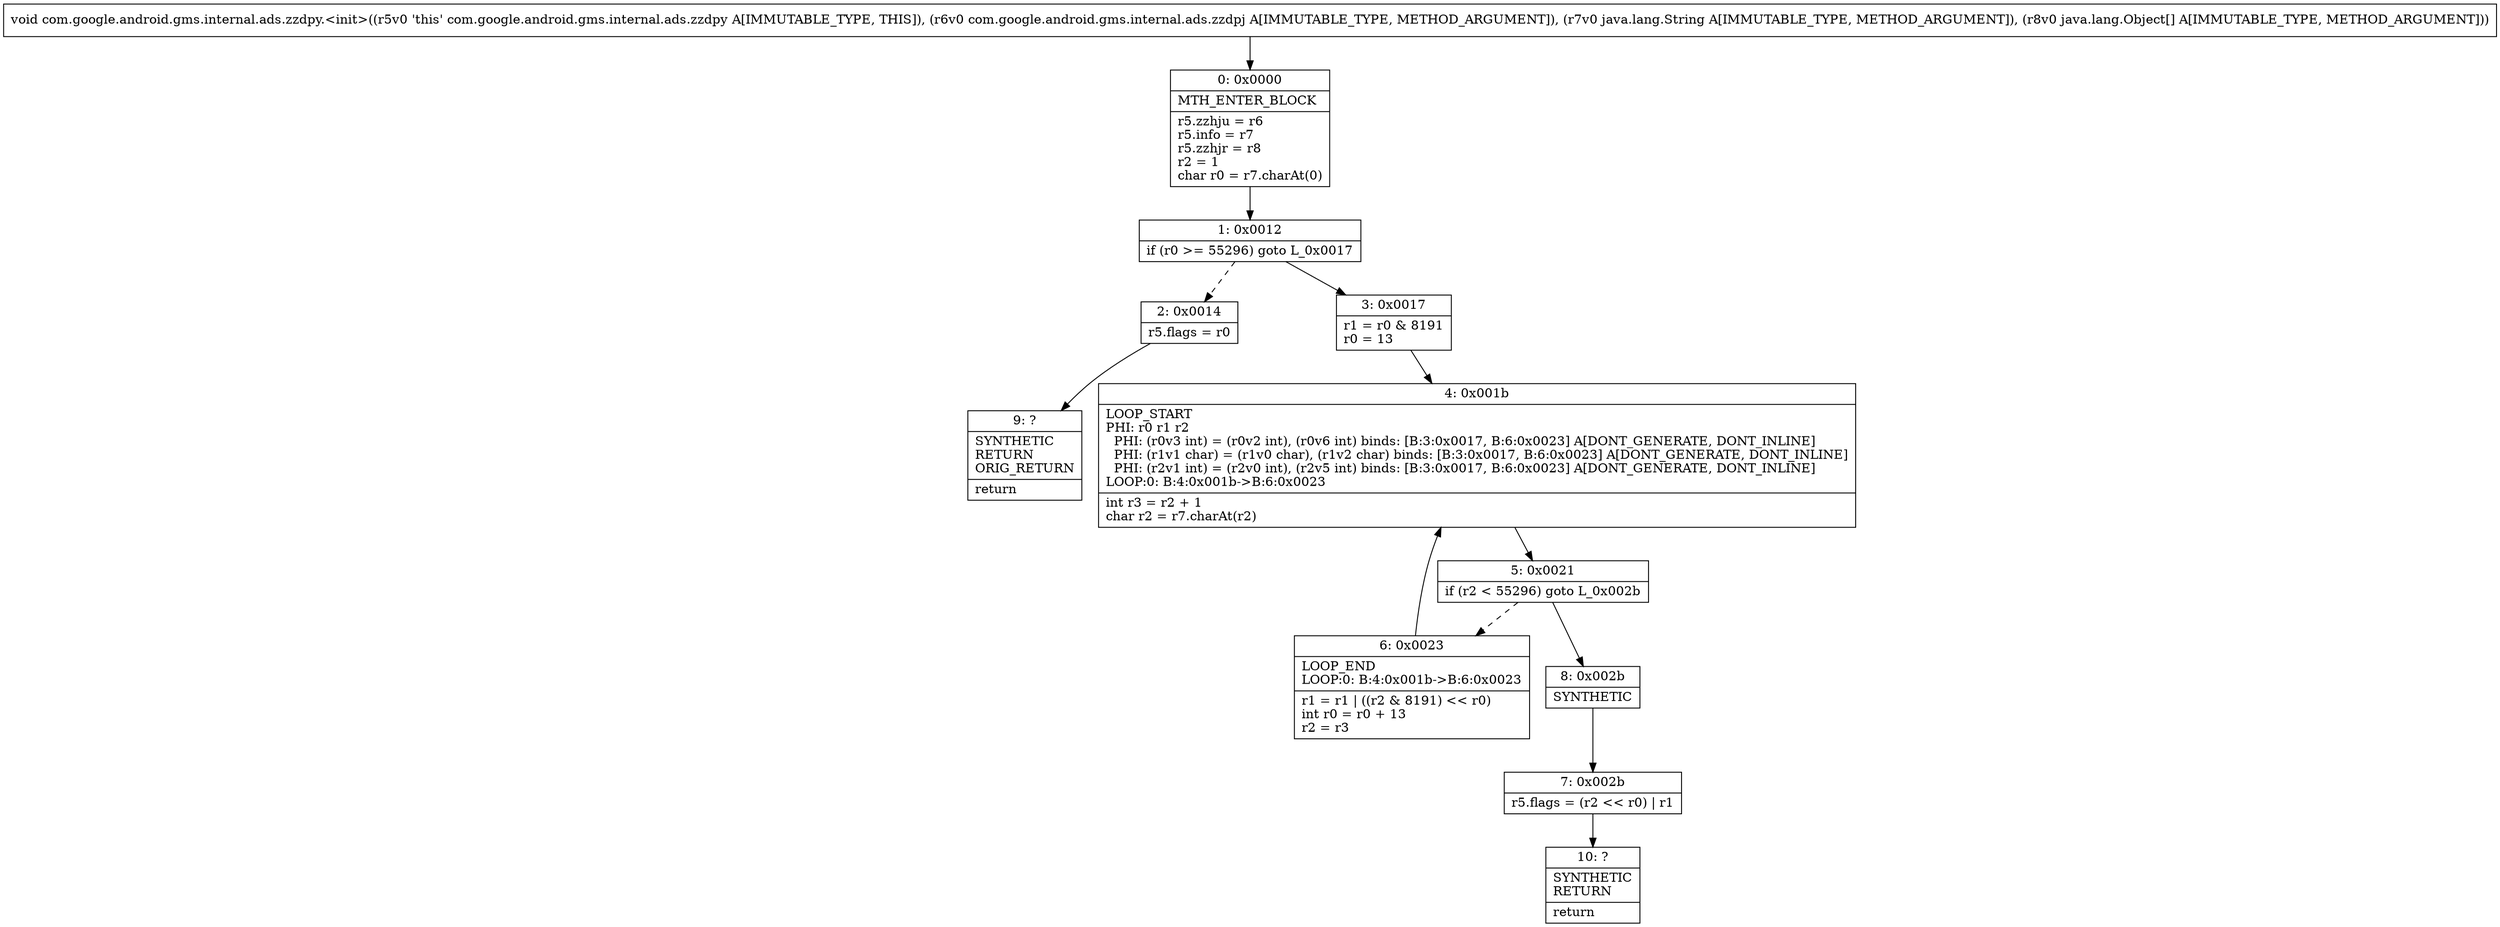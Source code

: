 digraph "CFG forcom.google.android.gms.internal.ads.zzdpy.\<init\>(Lcom\/google\/android\/gms\/internal\/ads\/zzdpj;Ljava\/lang\/String;[Ljava\/lang\/Object;)V" {
Node_0 [shape=record,label="{0\:\ 0x0000|MTH_ENTER_BLOCK\l|r5.zzhju = r6\lr5.info = r7\lr5.zzhjr = r8\lr2 = 1\lchar r0 = r7.charAt(0)\l}"];
Node_1 [shape=record,label="{1\:\ 0x0012|if (r0 \>= 55296) goto L_0x0017\l}"];
Node_2 [shape=record,label="{2\:\ 0x0014|r5.flags = r0\l}"];
Node_3 [shape=record,label="{3\:\ 0x0017|r1 = r0 & 8191\lr0 = 13\l}"];
Node_4 [shape=record,label="{4\:\ 0x001b|LOOP_START\lPHI: r0 r1 r2 \l  PHI: (r0v3 int) = (r0v2 int), (r0v6 int) binds: [B:3:0x0017, B:6:0x0023] A[DONT_GENERATE, DONT_INLINE]\l  PHI: (r1v1 char) = (r1v0 char), (r1v2 char) binds: [B:3:0x0017, B:6:0x0023] A[DONT_GENERATE, DONT_INLINE]\l  PHI: (r2v1 int) = (r2v0 int), (r2v5 int) binds: [B:3:0x0017, B:6:0x0023] A[DONT_GENERATE, DONT_INLINE]\lLOOP:0: B:4:0x001b\-\>B:6:0x0023\l|int r3 = r2 + 1\lchar r2 = r7.charAt(r2)\l}"];
Node_5 [shape=record,label="{5\:\ 0x0021|if (r2 \< 55296) goto L_0x002b\l}"];
Node_6 [shape=record,label="{6\:\ 0x0023|LOOP_END\lLOOP:0: B:4:0x001b\-\>B:6:0x0023\l|r1 = r1 \| ((r2 & 8191) \<\< r0)\lint r0 = r0 + 13\lr2 = r3\l}"];
Node_7 [shape=record,label="{7\:\ 0x002b|r5.flags = (r2 \<\< r0) \| r1\l}"];
Node_8 [shape=record,label="{8\:\ 0x002b|SYNTHETIC\l}"];
Node_9 [shape=record,label="{9\:\ ?|SYNTHETIC\lRETURN\lORIG_RETURN\l|return\l}"];
Node_10 [shape=record,label="{10\:\ ?|SYNTHETIC\lRETURN\l|return\l}"];
MethodNode[shape=record,label="{void com.google.android.gms.internal.ads.zzdpy.\<init\>((r5v0 'this' com.google.android.gms.internal.ads.zzdpy A[IMMUTABLE_TYPE, THIS]), (r6v0 com.google.android.gms.internal.ads.zzdpj A[IMMUTABLE_TYPE, METHOD_ARGUMENT]), (r7v0 java.lang.String A[IMMUTABLE_TYPE, METHOD_ARGUMENT]), (r8v0 java.lang.Object[] A[IMMUTABLE_TYPE, METHOD_ARGUMENT])) }"];
MethodNode -> Node_0;
Node_0 -> Node_1;
Node_1 -> Node_2[style=dashed];
Node_1 -> Node_3;
Node_2 -> Node_9;
Node_3 -> Node_4;
Node_4 -> Node_5;
Node_5 -> Node_6[style=dashed];
Node_5 -> Node_8;
Node_6 -> Node_4;
Node_7 -> Node_10;
Node_8 -> Node_7;
}

